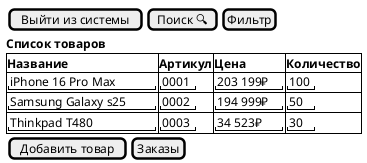 @startsalt Список товаров для менеджера
{
  {
    [Выйти из системы] | [Поиск 🔍] | [Фильтр]
  }
  <b>Список товаров
  {#
    <b>Название          | <b>Артикул | <b>Цена    | <b>Количество
    "iPhone 16 Pro Max " | "0001"     | "203 199₽" | "100"
    "Samsung Galaxy s25" | "0002"     | "194 999₽" | "50 "
    "Thinkpad T480     " | "0003"     | "34 523₽ " | "30 "
  }
  {
    [Добавить товар] | [Заказы]
  }
}
@endsalt
